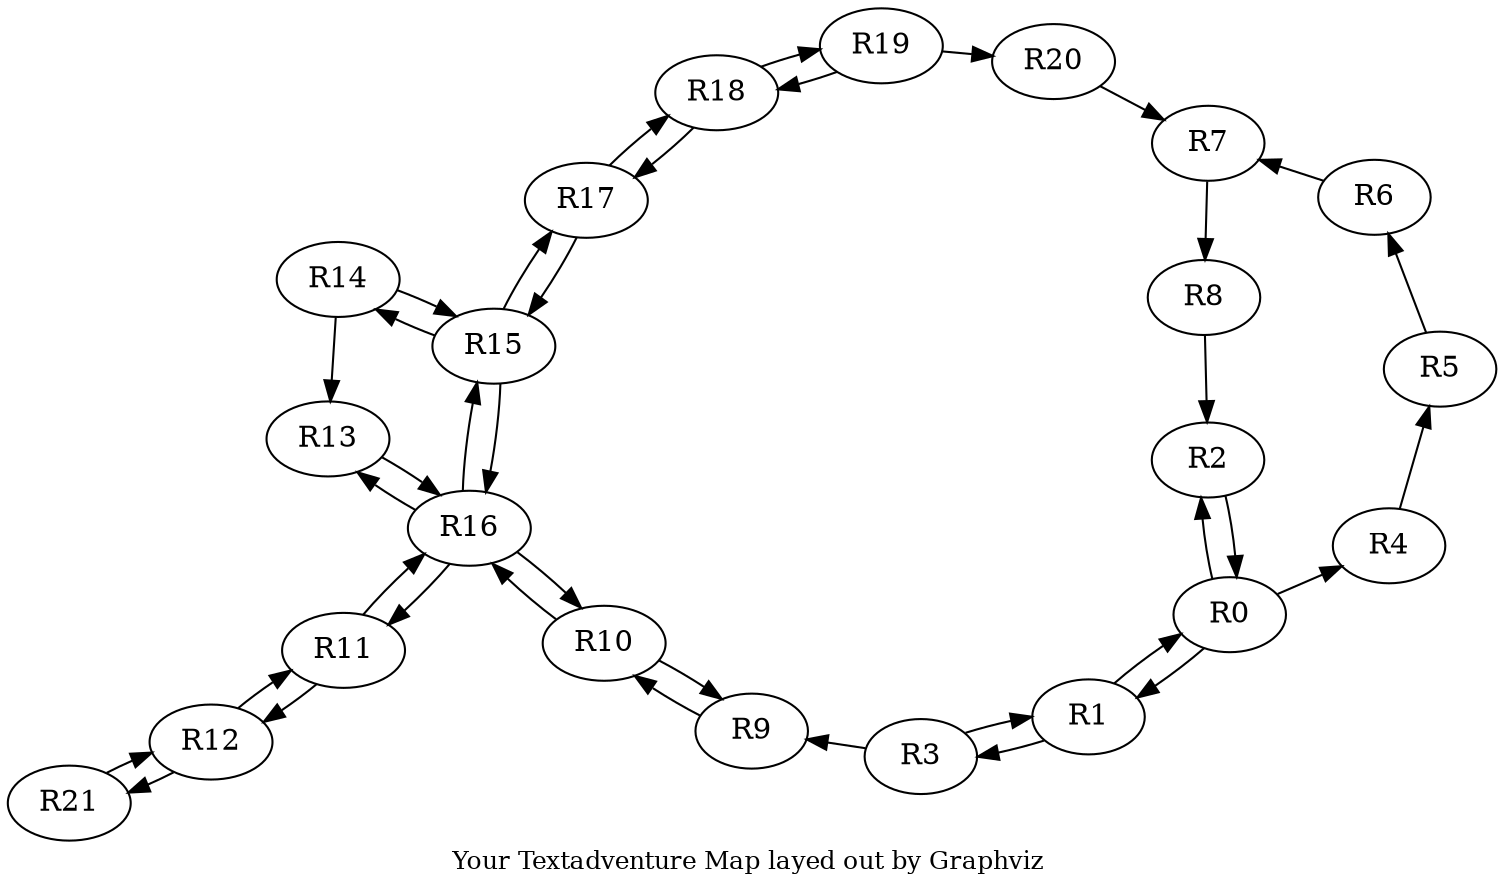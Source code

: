 
digraph Ravenswood {
layout=neato
R2->R0
R3->R1
R6->R7
R10->R9
R11->R16
R12->R11
R15->R14
R16->R10
R20->R7
R21->R12
R0->R2
R1->R3
R3->R9
R7->R8
R9->R10
R10->R16
R11->R12
R12->R21
R14->R15
R16->R11
R0->R1
R4->R5
R13->R16
R15->R17
R16->R15
R17->R18
R18->R19
R0->R4
R1->R0
R14->R13
R15->R16
R16->R13
R17->R15
R18->R17
R19->R18
R5->R6
R19->R20
R8->R2

overlap=false
label="Your Textadventure Map layed out by Graphviz "
fontsize=12;
}
    